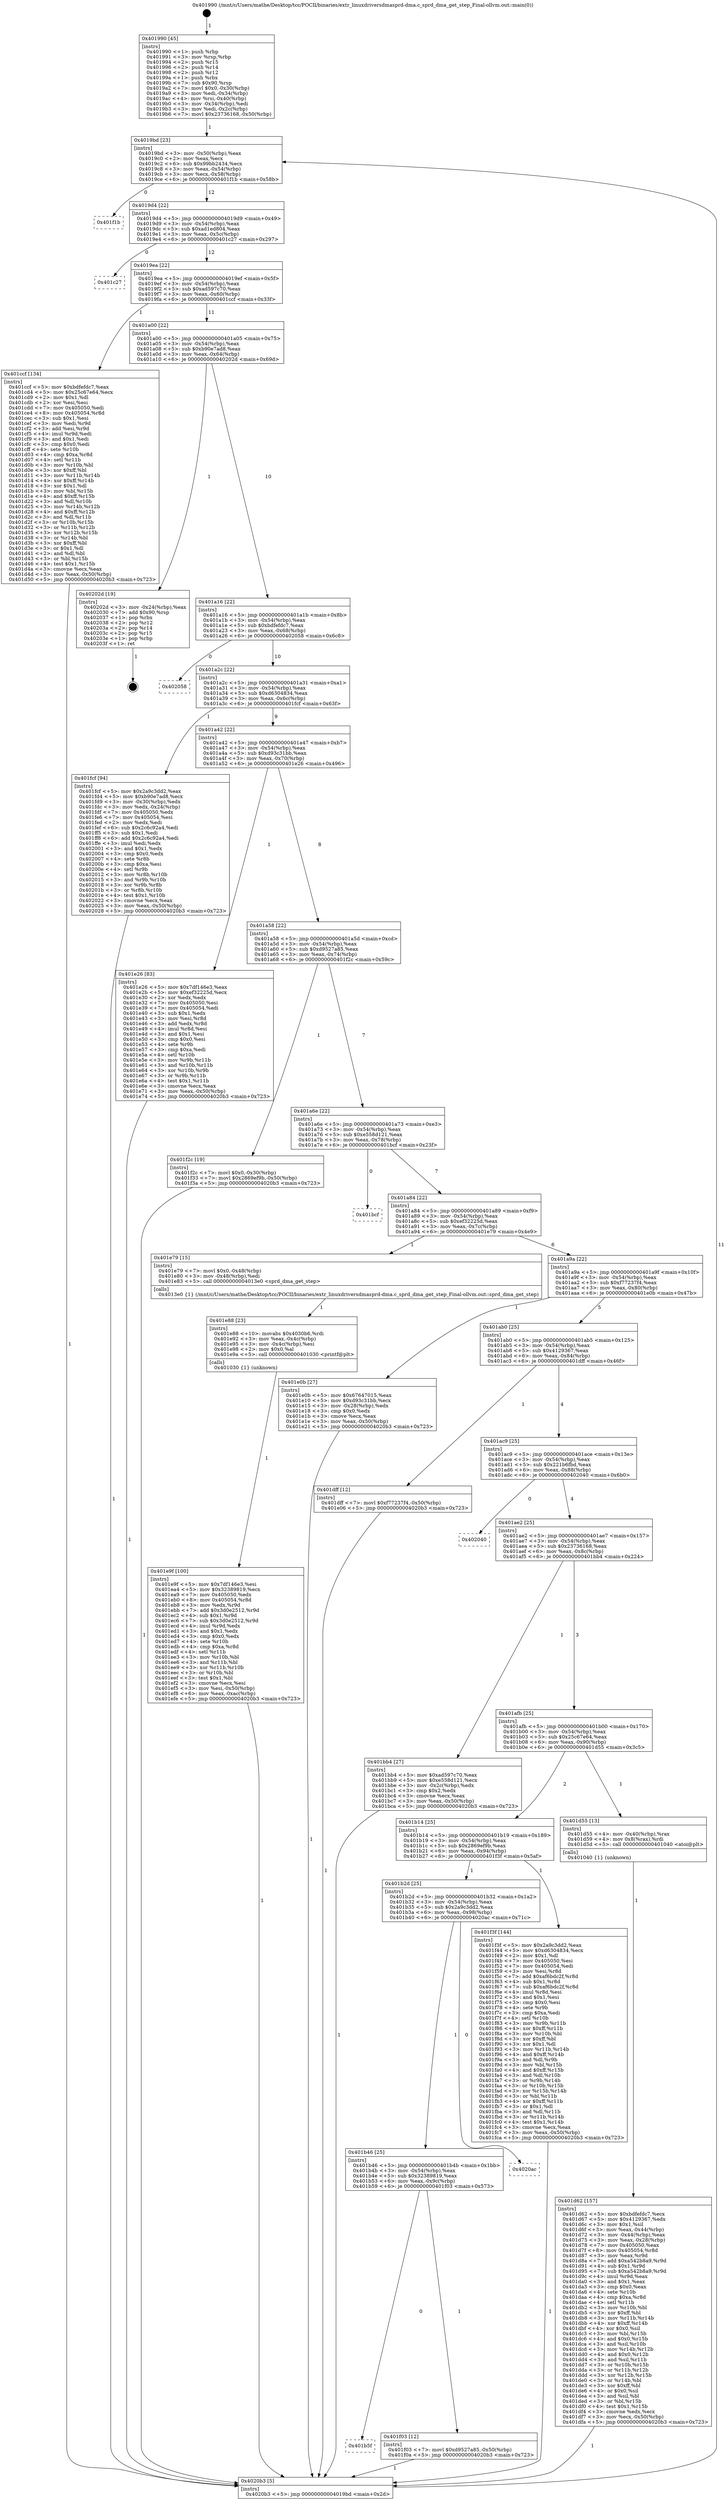 digraph "0x401990" {
  label = "0x401990 (/mnt/c/Users/mathe/Desktop/tcc/POCII/binaries/extr_linuxdriversdmasprd-dma.c_sprd_dma_get_step_Final-ollvm.out::main(0))"
  labelloc = "t"
  node[shape=record]

  Entry [label="",width=0.3,height=0.3,shape=circle,fillcolor=black,style=filled]
  "0x4019bd" [label="{
     0x4019bd [23]\l
     | [instrs]\l
     &nbsp;&nbsp;0x4019bd \<+3\>: mov -0x50(%rbp),%eax\l
     &nbsp;&nbsp;0x4019c0 \<+2\>: mov %eax,%ecx\l
     &nbsp;&nbsp;0x4019c2 \<+6\>: sub $0x99bb2434,%ecx\l
     &nbsp;&nbsp;0x4019c8 \<+3\>: mov %eax,-0x54(%rbp)\l
     &nbsp;&nbsp;0x4019cb \<+3\>: mov %ecx,-0x58(%rbp)\l
     &nbsp;&nbsp;0x4019ce \<+6\>: je 0000000000401f1b \<main+0x58b\>\l
  }"]
  "0x401f1b" [label="{
     0x401f1b\l
  }", style=dashed]
  "0x4019d4" [label="{
     0x4019d4 [22]\l
     | [instrs]\l
     &nbsp;&nbsp;0x4019d4 \<+5\>: jmp 00000000004019d9 \<main+0x49\>\l
     &nbsp;&nbsp;0x4019d9 \<+3\>: mov -0x54(%rbp),%eax\l
     &nbsp;&nbsp;0x4019dc \<+5\>: sub $0xad1ed804,%eax\l
     &nbsp;&nbsp;0x4019e1 \<+3\>: mov %eax,-0x5c(%rbp)\l
     &nbsp;&nbsp;0x4019e4 \<+6\>: je 0000000000401c27 \<main+0x297\>\l
  }"]
  Exit [label="",width=0.3,height=0.3,shape=circle,fillcolor=black,style=filled,peripheries=2]
  "0x401c27" [label="{
     0x401c27\l
  }", style=dashed]
  "0x4019ea" [label="{
     0x4019ea [22]\l
     | [instrs]\l
     &nbsp;&nbsp;0x4019ea \<+5\>: jmp 00000000004019ef \<main+0x5f\>\l
     &nbsp;&nbsp;0x4019ef \<+3\>: mov -0x54(%rbp),%eax\l
     &nbsp;&nbsp;0x4019f2 \<+5\>: sub $0xad597c70,%eax\l
     &nbsp;&nbsp;0x4019f7 \<+3\>: mov %eax,-0x60(%rbp)\l
     &nbsp;&nbsp;0x4019fa \<+6\>: je 0000000000401ccf \<main+0x33f\>\l
  }"]
  "0x401b5f" [label="{
     0x401b5f\l
  }", style=dashed]
  "0x401ccf" [label="{
     0x401ccf [134]\l
     | [instrs]\l
     &nbsp;&nbsp;0x401ccf \<+5\>: mov $0xbdfefdc7,%eax\l
     &nbsp;&nbsp;0x401cd4 \<+5\>: mov $0x25c67e64,%ecx\l
     &nbsp;&nbsp;0x401cd9 \<+2\>: mov $0x1,%dl\l
     &nbsp;&nbsp;0x401cdb \<+2\>: xor %esi,%esi\l
     &nbsp;&nbsp;0x401cdd \<+7\>: mov 0x405050,%edi\l
     &nbsp;&nbsp;0x401ce4 \<+8\>: mov 0x405054,%r8d\l
     &nbsp;&nbsp;0x401cec \<+3\>: sub $0x1,%esi\l
     &nbsp;&nbsp;0x401cef \<+3\>: mov %edi,%r9d\l
     &nbsp;&nbsp;0x401cf2 \<+3\>: add %esi,%r9d\l
     &nbsp;&nbsp;0x401cf5 \<+4\>: imul %r9d,%edi\l
     &nbsp;&nbsp;0x401cf9 \<+3\>: and $0x1,%edi\l
     &nbsp;&nbsp;0x401cfc \<+3\>: cmp $0x0,%edi\l
     &nbsp;&nbsp;0x401cff \<+4\>: sete %r10b\l
     &nbsp;&nbsp;0x401d03 \<+4\>: cmp $0xa,%r8d\l
     &nbsp;&nbsp;0x401d07 \<+4\>: setl %r11b\l
     &nbsp;&nbsp;0x401d0b \<+3\>: mov %r10b,%bl\l
     &nbsp;&nbsp;0x401d0e \<+3\>: xor $0xff,%bl\l
     &nbsp;&nbsp;0x401d11 \<+3\>: mov %r11b,%r14b\l
     &nbsp;&nbsp;0x401d14 \<+4\>: xor $0xff,%r14b\l
     &nbsp;&nbsp;0x401d18 \<+3\>: xor $0x1,%dl\l
     &nbsp;&nbsp;0x401d1b \<+3\>: mov %bl,%r15b\l
     &nbsp;&nbsp;0x401d1e \<+4\>: and $0xff,%r15b\l
     &nbsp;&nbsp;0x401d22 \<+3\>: and %dl,%r10b\l
     &nbsp;&nbsp;0x401d25 \<+3\>: mov %r14b,%r12b\l
     &nbsp;&nbsp;0x401d28 \<+4\>: and $0xff,%r12b\l
     &nbsp;&nbsp;0x401d2c \<+3\>: and %dl,%r11b\l
     &nbsp;&nbsp;0x401d2f \<+3\>: or %r10b,%r15b\l
     &nbsp;&nbsp;0x401d32 \<+3\>: or %r11b,%r12b\l
     &nbsp;&nbsp;0x401d35 \<+3\>: xor %r12b,%r15b\l
     &nbsp;&nbsp;0x401d38 \<+3\>: or %r14b,%bl\l
     &nbsp;&nbsp;0x401d3b \<+3\>: xor $0xff,%bl\l
     &nbsp;&nbsp;0x401d3e \<+3\>: or $0x1,%dl\l
     &nbsp;&nbsp;0x401d41 \<+2\>: and %dl,%bl\l
     &nbsp;&nbsp;0x401d43 \<+3\>: or %bl,%r15b\l
     &nbsp;&nbsp;0x401d46 \<+4\>: test $0x1,%r15b\l
     &nbsp;&nbsp;0x401d4a \<+3\>: cmovne %ecx,%eax\l
     &nbsp;&nbsp;0x401d4d \<+3\>: mov %eax,-0x50(%rbp)\l
     &nbsp;&nbsp;0x401d50 \<+5\>: jmp 00000000004020b3 \<main+0x723\>\l
  }"]
  "0x401a00" [label="{
     0x401a00 [22]\l
     | [instrs]\l
     &nbsp;&nbsp;0x401a00 \<+5\>: jmp 0000000000401a05 \<main+0x75\>\l
     &nbsp;&nbsp;0x401a05 \<+3\>: mov -0x54(%rbp),%eax\l
     &nbsp;&nbsp;0x401a08 \<+5\>: sub $0xb90e7ad8,%eax\l
     &nbsp;&nbsp;0x401a0d \<+3\>: mov %eax,-0x64(%rbp)\l
     &nbsp;&nbsp;0x401a10 \<+6\>: je 000000000040202d \<main+0x69d\>\l
  }"]
  "0x401f03" [label="{
     0x401f03 [12]\l
     | [instrs]\l
     &nbsp;&nbsp;0x401f03 \<+7\>: movl $0xd9527a85,-0x50(%rbp)\l
     &nbsp;&nbsp;0x401f0a \<+5\>: jmp 00000000004020b3 \<main+0x723\>\l
  }"]
  "0x40202d" [label="{
     0x40202d [19]\l
     | [instrs]\l
     &nbsp;&nbsp;0x40202d \<+3\>: mov -0x24(%rbp),%eax\l
     &nbsp;&nbsp;0x402030 \<+7\>: add $0x90,%rsp\l
     &nbsp;&nbsp;0x402037 \<+1\>: pop %rbx\l
     &nbsp;&nbsp;0x402038 \<+2\>: pop %r12\l
     &nbsp;&nbsp;0x40203a \<+2\>: pop %r14\l
     &nbsp;&nbsp;0x40203c \<+2\>: pop %r15\l
     &nbsp;&nbsp;0x40203e \<+1\>: pop %rbp\l
     &nbsp;&nbsp;0x40203f \<+1\>: ret\l
  }"]
  "0x401a16" [label="{
     0x401a16 [22]\l
     | [instrs]\l
     &nbsp;&nbsp;0x401a16 \<+5\>: jmp 0000000000401a1b \<main+0x8b\>\l
     &nbsp;&nbsp;0x401a1b \<+3\>: mov -0x54(%rbp),%eax\l
     &nbsp;&nbsp;0x401a1e \<+5\>: sub $0xbdfefdc7,%eax\l
     &nbsp;&nbsp;0x401a23 \<+3\>: mov %eax,-0x68(%rbp)\l
     &nbsp;&nbsp;0x401a26 \<+6\>: je 0000000000402058 \<main+0x6c8\>\l
  }"]
  "0x401b46" [label="{
     0x401b46 [25]\l
     | [instrs]\l
     &nbsp;&nbsp;0x401b46 \<+5\>: jmp 0000000000401b4b \<main+0x1bb\>\l
     &nbsp;&nbsp;0x401b4b \<+3\>: mov -0x54(%rbp),%eax\l
     &nbsp;&nbsp;0x401b4e \<+5\>: sub $0x32389819,%eax\l
     &nbsp;&nbsp;0x401b53 \<+6\>: mov %eax,-0x9c(%rbp)\l
     &nbsp;&nbsp;0x401b59 \<+6\>: je 0000000000401f03 \<main+0x573\>\l
  }"]
  "0x402058" [label="{
     0x402058\l
  }", style=dashed]
  "0x401a2c" [label="{
     0x401a2c [22]\l
     | [instrs]\l
     &nbsp;&nbsp;0x401a2c \<+5\>: jmp 0000000000401a31 \<main+0xa1\>\l
     &nbsp;&nbsp;0x401a31 \<+3\>: mov -0x54(%rbp),%eax\l
     &nbsp;&nbsp;0x401a34 \<+5\>: sub $0xd6304834,%eax\l
     &nbsp;&nbsp;0x401a39 \<+3\>: mov %eax,-0x6c(%rbp)\l
     &nbsp;&nbsp;0x401a3c \<+6\>: je 0000000000401fcf \<main+0x63f\>\l
  }"]
  "0x4020ac" [label="{
     0x4020ac\l
  }", style=dashed]
  "0x401fcf" [label="{
     0x401fcf [94]\l
     | [instrs]\l
     &nbsp;&nbsp;0x401fcf \<+5\>: mov $0x2a9c3dd2,%eax\l
     &nbsp;&nbsp;0x401fd4 \<+5\>: mov $0xb90e7ad8,%ecx\l
     &nbsp;&nbsp;0x401fd9 \<+3\>: mov -0x30(%rbp),%edx\l
     &nbsp;&nbsp;0x401fdc \<+3\>: mov %edx,-0x24(%rbp)\l
     &nbsp;&nbsp;0x401fdf \<+7\>: mov 0x405050,%edx\l
     &nbsp;&nbsp;0x401fe6 \<+7\>: mov 0x405054,%esi\l
     &nbsp;&nbsp;0x401fed \<+2\>: mov %edx,%edi\l
     &nbsp;&nbsp;0x401fef \<+6\>: sub $0x2c6c92a4,%edi\l
     &nbsp;&nbsp;0x401ff5 \<+3\>: sub $0x1,%edi\l
     &nbsp;&nbsp;0x401ff8 \<+6\>: add $0x2c6c92a4,%edi\l
     &nbsp;&nbsp;0x401ffe \<+3\>: imul %edi,%edx\l
     &nbsp;&nbsp;0x402001 \<+3\>: and $0x1,%edx\l
     &nbsp;&nbsp;0x402004 \<+3\>: cmp $0x0,%edx\l
     &nbsp;&nbsp;0x402007 \<+4\>: sete %r8b\l
     &nbsp;&nbsp;0x40200b \<+3\>: cmp $0xa,%esi\l
     &nbsp;&nbsp;0x40200e \<+4\>: setl %r9b\l
     &nbsp;&nbsp;0x402012 \<+3\>: mov %r8b,%r10b\l
     &nbsp;&nbsp;0x402015 \<+3\>: and %r9b,%r10b\l
     &nbsp;&nbsp;0x402018 \<+3\>: xor %r9b,%r8b\l
     &nbsp;&nbsp;0x40201b \<+3\>: or %r8b,%r10b\l
     &nbsp;&nbsp;0x40201e \<+4\>: test $0x1,%r10b\l
     &nbsp;&nbsp;0x402022 \<+3\>: cmovne %ecx,%eax\l
     &nbsp;&nbsp;0x402025 \<+3\>: mov %eax,-0x50(%rbp)\l
     &nbsp;&nbsp;0x402028 \<+5\>: jmp 00000000004020b3 \<main+0x723\>\l
  }"]
  "0x401a42" [label="{
     0x401a42 [22]\l
     | [instrs]\l
     &nbsp;&nbsp;0x401a42 \<+5\>: jmp 0000000000401a47 \<main+0xb7\>\l
     &nbsp;&nbsp;0x401a47 \<+3\>: mov -0x54(%rbp),%eax\l
     &nbsp;&nbsp;0x401a4a \<+5\>: sub $0xd93c31bb,%eax\l
     &nbsp;&nbsp;0x401a4f \<+3\>: mov %eax,-0x70(%rbp)\l
     &nbsp;&nbsp;0x401a52 \<+6\>: je 0000000000401e26 \<main+0x496\>\l
  }"]
  "0x401b2d" [label="{
     0x401b2d [25]\l
     | [instrs]\l
     &nbsp;&nbsp;0x401b2d \<+5\>: jmp 0000000000401b32 \<main+0x1a2\>\l
     &nbsp;&nbsp;0x401b32 \<+3\>: mov -0x54(%rbp),%eax\l
     &nbsp;&nbsp;0x401b35 \<+5\>: sub $0x2a9c3dd2,%eax\l
     &nbsp;&nbsp;0x401b3a \<+6\>: mov %eax,-0x98(%rbp)\l
     &nbsp;&nbsp;0x401b40 \<+6\>: je 00000000004020ac \<main+0x71c\>\l
  }"]
  "0x401e26" [label="{
     0x401e26 [83]\l
     | [instrs]\l
     &nbsp;&nbsp;0x401e26 \<+5\>: mov $0x7df146e3,%eax\l
     &nbsp;&nbsp;0x401e2b \<+5\>: mov $0xef32225d,%ecx\l
     &nbsp;&nbsp;0x401e30 \<+2\>: xor %edx,%edx\l
     &nbsp;&nbsp;0x401e32 \<+7\>: mov 0x405050,%esi\l
     &nbsp;&nbsp;0x401e39 \<+7\>: mov 0x405054,%edi\l
     &nbsp;&nbsp;0x401e40 \<+3\>: sub $0x1,%edx\l
     &nbsp;&nbsp;0x401e43 \<+3\>: mov %esi,%r8d\l
     &nbsp;&nbsp;0x401e46 \<+3\>: add %edx,%r8d\l
     &nbsp;&nbsp;0x401e49 \<+4\>: imul %r8d,%esi\l
     &nbsp;&nbsp;0x401e4d \<+3\>: and $0x1,%esi\l
     &nbsp;&nbsp;0x401e50 \<+3\>: cmp $0x0,%esi\l
     &nbsp;&nbsp;0x401e53 \<+4\>: sete %r9b\l
     &nbsp;&nbsp;0x401e57 \<+3\>: cmp $0xa,%edi\l
     &nbsp;&nbsp;0x401e5a \<+4\>: setl %r10b\l
     &nbsp;&nbsp;0x401e5e \<+3\>: mov %r9b,%r11b\l
     &nbsp;&nbsp;0x401e61 \<+3\>: and %r10b,%r11b\l
     &nbsp;&nbsp;0x401e64 \<+3\>: xor %r10b,%r9b\l
     &nbsp;&nbsp;0x401e67 \<+3\>: or %r9b,%r11b\l
     &nbsp;&nbsp;0x401e6a \<+4\>: test $0x1,%r11b\l
     &nbsp;&nbsp;0x401e6e \<+3\>: cmovne %ecx,%eax\l
     &nbsp;&nbsp;0x401e71 \<+3\>: mov %eax,-0x50(%rbp)\l
     &nbsp;&nbsp;0x401e74 \<+5\>: jmp 00000000004020b3 \<main+0x723\>\l
  }"]
  "0x401a58" [label="{
     0x401a58 [22]\l
     | [instrs]\l
     &nbsp;&nbsp;0x401a58 \<+5\>: jmp 0000000000401a5d \<main+0xcd\>\l
     &nbsp;&nbsp;0x401a5d \<+3\>: mov -0x54(%rbp),%eax\l
     &nbsp;&nbsp;0x401a60 \<+5\>: sub $0xd9527a85,%eax\l
     &nbsp;&nbsp;0x401a65 \<+3\>: mov %eax,-0x74(%rbp)\l
     &nbsp;&nbsp;0x401a68 \<+6\>: je 0000000000401f2c \<main+0x59c\>\l
  }"]
  "0x401f3f" [label="{
     0x401f3f [144]\l
     | [instrs]\l
     &nbsp;&nbsp;0x401f3f \<+5\>: mov $0x2a9c3dd2,%eax\l
     &nbsp;&nbsp;0x401f44 \<+5\>: mov $0xd6304834,%ecx\l
     &nbsp;&nbsp;0x401f49 \<+2\>: mov $0x1,%dl\l
     &nbsp;&nbsp;0x401f4b \<+7\>: mov 0x405050,%esi\l
     &nbsp;&nbsp;0x401f52 \<+7\>: mov 0x405054,%edi\l
     &nbsp;&nbsp;0x401f59 \<+3\>: mov %esi,%r8d\l
     &nbsp;&nbsp;0x401f5c \<+7\>: add $0xaf6bdc2f,%r8d\l
     &nbsp;&nbsp;0x401f63 \<+4\>: sub $0x1,%r8d\l
     &nbsp;&nbsp;0x401f67 \<+7\>: sub $0xaf6bdc2f,%r8d\l
     &nbsp;&nbsp;0x401f6e \<+4\>: imul %r8d,%esi\l
     &nbsp;&nbsp;0x401f72 \<+3\>: and $0x1,%esi\l
     &nbsp;&nbsp;0x401f75 \<+3\>: cmp $0x0,%esi\l
     &nbsp;&nbsp;0x401f78 \<+4\>: sete %r9b\l
     &nbsp;&nbsp;0x401f7c \<+3\>: cmp $0xa,%edi\l
     &nbsp;&nbsp;0x401f7f \<+4\>: setl %r10b\l
     &nbsp;&nbsp;0x401f83 \<+3\>: mov %r9b,%r11b\l
     &nbsp;&nbsp;0x401f86 \<+4\>: xor $0xff,%r11b\l
     &nbsp;&nbsp;0x401f8a \<+3\>: mov %r10b,%bl\l
     &nbsp;&nbsp;0x401f8d \<+3\>: xor $0xff,%bl\l
     &nbsp;&nbsp;0x401f90 \<+3\>: xor $0x1,%dl\l
     &nbsp;&nbsp;0x401f93 \<+3\>: mov %r11b,%r14b\l
     &nbsp;&nbsp;0x401f96 \<+4\>: and $0xff,%r14b\l
     &nbsp;&nbsp;0x401f9a \<+3\>: and %dl,%r9b\l
     &nbsp;&nbsp;0x401f9d \<+3\>: mov %bl,%r15b\l
     &nbsp;&nbsp;0x401fa0 \<+4\>: and $0xff,%r15b\l
     &nbsp;&nbsp;0x401fa4 \<+3\>: and %dl,%r10b\l
     &nbsp;&nbsp;0x401fa7 \<+3\>: or %r9b,%r14b\l
     &nbsp;&nbsp;0x401faa \<+3\>: or %r10b,%r15b\l
     &nbsp;&nbsp;0x401fad \<+3\>: xor %r15b,%r14b\l
     &nbsp;&nbsp;0x401fb0 \<+3\>: or %bl,%r11b\l
     &nbsp;&nbsp;0x401fb3 \<+4\>: xor $0xff,%r11b\l
     &nbsp;&nbsp;0x401fb7 \<+3\>: or $0x1,%dl\l
     &nbsp;&nbsp;0x401fba \<+3\>: and %dl,%r11b\l
     &nbsp;&nbsp;0x401fbd \<+3\>: or %r11b,%r14b\l
     &nbsp;&nbsp;0x401fc0 \<+4\>: test $0x1,%r14b\l
     &nbsp;&nbsp;0x401fc4 \<+3\>: cmovne %ecx,%eax\l
     &nbsp;&nbsp;0x401fc7 \<+3\>: mov %eax,-0x50(%rbp)\l
     &nbsp;&nbsp;0x401fca \<+5\>: jmp 00000000004020b3 \<main+0x723\>\l
  }"]
  "0x401f2c" [label="{
     0x401f2c [19]\l
     | [instrs]\l
     &nbsp;&nbsp;0x401f2c \<+7\>: movl $0x0,-0x30(%rbp)\l
     &nbsp;&nbsp;0x401f33 \<+7\>: movl $0x2869ef9b,-0x50(%rbp)\l
     &nbsp;&nbsp;0x401f3a \<+5\>: jmp 00000000004020b3 \<main+0x723\>\l
  }"]
  "0x401a6e" [label="{
     0x401a6e [22]\l
     | [instrs]\l
     &nbsp;&nbsp;0x401a6e \<+5\>: jmp 0000000000401a73 \<main+0xe3\>\l
     &nbsp;&nbsp;0x401a73 \<+3\>: mov -0x54(%rbp),%eax\l
     &nbsp;&nbsp;0x401a76 \<+5\>: sub $0xe558d121,%eax\l
     &nbsp;&nbsp;0x401a7b \<+3\>: mov %eax,-0x78(%rbp)\l
     &nbsp;&nbsp;0x401a7e \<+6\>: je 0000000000401bcf \<main+0x23f\>\l
  }"]
  "0x401e9f" [label="{
     0x401e9f [100]\l
     | [instrs]\l
     &nbsp;&nbsp;0x401e9f \<+5\>: mov $0x7df146e3,%esi\l
     &nbsp;&nbsp;0x401ea4 \<+5\>: mov $0x32389819,%ecx\l
     &nbsp;&nbsp;0x401ea9 \<+7\>: mov 0x405050,%edx\l
     &nbsp;&nbsp;0x401eb0 \<+8\>: mov 0x405054,%r8d\l
     &nbsp;&nbsp;0x401eb8 \<+3\>: mov %edx,%r9d\l
     &nbsp;&nbsp;0x401ebb \<+7\>: add $0x3d0e2512,%r9d\l
     &nbsp;&nbsp;0x401ec2 \<+4\>: sub $0x1,%r9d\l
     &nbsp;&nbsp;0x401ec6 \<+7\>: sub $0x3d0e2512,%r9d\l
     &nbsp;&nbsp;0x401ecd \<+4\>: imul %r9d,%edx\l
     &nbsp;&nbsp;0x401ed1 \<+3\>: and $0x1,%edx\l
     &nbsp;&nbsp;0x401ed4 \<+3\>: cmp $0x0,%edx\l
     &nbsp;&nbsp;0x401ed7 \<+4\>: sete %r10b\l
     &nbsp;&nbsp;0x401edb \<+4\>: cmp $0xa,%r8d\l
     &nbsp;&nbsp;0x401edf \<+4\>: setl %r11b\l
     &nbsp;&nbsp;0x401ee3 \<+3\>: mov %r10b,%bl\l
     &nbsp;&nbsp;0x401ee6 \<+3\>: and %r11b,%bl\l
     &nbsp;&nbsp;0x401ee9 \<+3\>: xor %r11b,%r10b\l
     &nbsp;&nbsp;0x401eec \<+3\>: or %r10b,%bl\l
     &nbsp;&nbsp;0x401eef \<+3\>: test $0x1,%bl\l
     &nbsp;&nbsp;0x401ef2 \<+3\>: cmovne %ecx,%esi\l
     &nbsp;&nbsp;0x401ef5 \<+3\>: mov %esi,-0x50(%rbp)\l
     &nbsp;&nbsp;0x401ef8 \<+6\>: mov %eax,-0xac(%rbp)\l
     &nbsp;&nbsp;0x401efe \<+5\>: jmp 00000000004020b3 \<main+0x723\>\l
  }"]
  "0x401bcf" [label="{
     0x401bcf\l
  }", style=dashed]
  "0x401a84" [label="{
     0x401a84 [22]\l
     | [instrs]\l
     &nbsp;&nbsp;0x401a84 \<+5\>: jmp 0000000000401a89 \<main+0xf9\>\l
     &nbsp;&nbsp;0x401a89 \<+3\>: mov -0x54(%rbp),%eax\l
     &nbsp;&nbsp;0x401a8c \<+5\>: sub $0xef32225d,%eax\l
     &nbsp;&nbsp;0x401a91 \<+3\>: mov %eax,-0x7c(%rbp)\l
     &nbsp;&nbsp;0x401a94 \<+6\>: je 0000000000401e79 \<main+0x4e9\>\l
  }"]
  "0x401e88" [label="{
     0x401e88 [23]\l
     | [instrs]\l
     &nbsp;&nbsp;0x401e88 \<+10\>: movabs $0x4030b6,%rdi\l
     &nbsp;&nbsp;0x401e92 \<+3\>: mov %eax,-0x4c(%rbp)\l
     &nbsp;&nbsp;0x401e95 \<+3\>: mov -0x4c(%rbp),%esi\l
     &nbsp;&nbsp;0x401e98 \<+2\>: mov $0x0,%al\l
     &nbsp;&nbsp;0x401e9a \<+5\>: call 0000000000401030 \<printf@plt\>\l
     | [calls]\l
     &nbsp;&nbsp;0x401030 \{1\} (unknown)\l
  }"]
  "0x401e79" [label="{
     0x401e79 [15]\l
     | [instrs]\l
     &nbsp;&nbsp;0x401e79 \<+7\>: movl $0x0,-0x48(%rbp)\l
     &nbsp;&nbsp;0x401e80 \<+3\>: mov -0x48(%rbp),%edi\l
     &nbsp;&nbsp;0x401e83 \<+5\>: call 00000000004013e0 \<sprd_dma_get_step\>\l
     | [calls]\l
     &nbsp;&nbsp;0x4013e0 \{1\} (/mnt/c/Users/mathe/Desktop/tcc/POCII/binaries/extr_linuxdriversdmasprd-dma.c_sprd_dma_get_step_Final-ollvm.out::sprd_dma_get_step)\l
  }"]
  "0x401a9a" [label="{
     0x401a9a [22]\l
     | [instrs]\l
     &nbsp;&nbsp;0x401a9a \<+5\>: jmp 0000000000401a9f \<main+0x10f\>\l
     &nbsp;&nbsp;0x401a9f \<+3\>: mov -0x54(%rbp),%eax\l
     &nbsp;&nbsp;0x401aa2 \<+5\>: sub $0xf77237f4,%eax\l
     &nbsp;&nbsp;0x401aa7 \<+3\>: mov %eax,-0x80(%rbp)\l
     &nbsp;&nbsp;0x401aaa \<+6\>: je 0000000000401e0b \<main+0x47b\>\l
  }"]
  "0x401d62" [label="{
     0x401d62 [157]\l
     | [instrs]\l
     &nbsp;&nbsp;0x401d62 \<+5\>: mov $0xbdfefdc7,%ecx\l
     &nbsp;&nbsp;0x401d67 \<+5\>: mov $0x4129367,%edx\l
     &nbsp;&nbsp;0x401d6c \<+3\>: mov $0x1,%sil\l
     &nbsp;&nbsp;0x401d6f \<+3\>: mov %eax,-0x44(%rbp)\l
     &nbsp;&nbsp;0x401d72 \<+3\>: mov -0x44(%rbp),%eax\l
     &nbsp;&nbsp;0x401d75 \<+3\>: mov %eax,-0x28(%rbp)\l
     &nbsp;&nbsp;0x401d78 \<+7\>: mov 0x405050,%eax\l
     &nbsp;&nbsp;0x401d7f \<+8\>: mov 0x405054,%r8d\l
     &nbsp;&nbsp;0x401d87 \<+3\>: mov %eax,%r9d\l
     &nbsp;&nbsp;0x401d8a \<+7\>: add $0xa542b8a9,%r9d\l
     &nbsp;&nbsp;0x401d91 \<+4\>: sub $0x1,%r9d\l
     &nbsp;&nbsp;0x401d95 \<+7\>: sub $0xa542b8a9,%r9d\l
     &nbsp;&nbsp;0x401d9c \<+4\>: imul %r9d,%eax\l
     &nbsp;&nbsp;0x401da0 \<+3\>: and $0x1,%eax\l
     &nbsp;&nbsp;0x401da3 \<+3\>: cmp $0x0,%eax\l
     &nbsp;&nbsp;0x401da6 \<+4\>: sete %r10b\l
     &nbsp;&nbsp;0x401daa \<+4\>: cmp $0xa,%r8d\l
     &nbsp;&nbsp;0x401dae \<+4\>: setl %r11b\l
     &nbsp;&nbsp;0x401db2 \<+3\>: mov %r10b,%bl\l
     &nbsp;&nbsp;0x401db5 \<+3\>: xor $0xff,%bl\l
     &nbsp;&nbsp;0x401db8 \<+3\>: mov %r11b,%r14b\l
     &nbsp;&nbsp;0x401dbb \<+4\>: xor $0xff,%r14b\l
     &nbsp;&nbsp;0x401dbf \<+4\>: xor $0x0,%sil\l
     &nbsp;&nbsp;0x401dc3 \<+3\>: mov %bl,%r15b\l
     &nbsp;&nbsp;0x401dc6 \<+4\>: and $0x0,%r15b\l
     &nbsp;&nbsp;0x401dca \<+3\>: and %sil,%r10b\l
     &nbsp;&nbsp;0x401dcd \<+3\>: mov %r14b,%r12b\l
     &nbsp;&nbsp;0x401dd0 \<+4\>: and $0x0,%r12b\l
     &nbsp;&nbsp;0x401dd4 \<+3\>: and %sil,%r11b\l
     &nbsp;&nbsp;0x401dd7 \<+3\>: or %r10b,%r15b\l
     &nbsp;&nbsp;0x401dda \<+3\>: or %r11b,%r12b\l
     &nbsp;&nbsp;0x401ddd \<+3\>: xor %r12b,%r15b\l
     &nbsp;&nbsp;0x401de0 \<+3\>: or %r14b,%bl\l
     &nbsp;&nbsp;0x401de3 \<+3\>: xor $0xff,%bl\l
     &nbsp;&nbsp;0x401de6 \<+4\>: or $0x0,%sil\l
     &nbsp;&nbsp;0x401dea \<+3\>: and %sil,%bl\l
     &nbsp;&nbsp;0x401ded \<+3\>: or %bl,%r15b\l
     &nbsp;&nbsp;0x401df0 \<+4\>: test $0x1,%r15b\l
     &nbsp;&nbsp;0x401df4 \<+3\>: cmovne %edx,%ecx\l
     &nbsp;&nbsp;0x401df7 \<+3\>: mov %ecx,-0x50(%rbp)\l
     &nbsp;&nbsp;0x401dfa \<+5\>: jmp 00000000004020b3 \<main+0x723\>\l
  }"]
  "0x401e0b" [label="{
     0x401e0b [27]\l
     | [instrs]\l
     &nbsp;&nbsp;0x401e0b \<+5\>: mov $0x67647015,%eax\l
     &nbsp;&nbsp;0x401e10 \<+5\>: mov $0xd93c31bb,%ecx\l
     &nbsp;&nbsp;0x401e15 \<+3\>: mov -0x28(%rbp),%edx\l
     &nbsp;&nbsp;0x401e18 \<+3\>: cmp $0x0,%edx\l
     &nbsp;&nbsp;0x401e1b \<+3\>: cmove %ecx,%eax\l
     &nbsp;&nbsp;0x401e1e \<+3\>: mov %eax,-0x50(%rbp)\l
     &nbsp;&nbsp;0x401e21 \<+5\>: jmp 00000000004020b3 \<main+0x723\>\l
  }"]
  "0x401ab0" [label="{
     0x401ab0 [25]\l
     | [instrs]\l
     &nbsp;&nbsp;0x401ab0 \<+5\>: jmp 0000000000401ab5 \<main+0x125\>\l
     &nbsp;&nbsp;0x401ab5 \<+3\>: mov -0x54(%rbp),%eax\l
     &nbsp;&nbsp;0x401ab8 \<+5\>: sub $0x4129367,%eax\l
     &nbsp;&nbsp;0x401abd \<+6\>: mov %eax,-0x84(%rbp)\l
     &nbsp;&nbsp;0x401ac3 \<+6\>: je 0000000000401dff \<main+0x46f\>\l
  }"]
  "0x401b14" [label="{
     0x401b14 [25]\l
     | [instrs]\l
     &nbsp;&nbsp;0x401b14 \<+5\>: jmp 0000000000401b19 \<main+0x189\>\l
     &nbsp;&nbsp;0x401b19 \<+3\>: mov -0x54(%rbp),%eax\l
     &nbsp;&nbsp;0x401b1c \<+5\>: sub $0x2869ef9b,%eax\l
     &nbsp;&nbsp;0x401b21 \<+6\>: mov %eax,-0x94(%rbp)\l
     &nbsp;&nbsp;0x401b27 \<+6\>: je 0000000000401f3f \<main+0x5af\>\l
  }"]
  "0x401dff" [label="{
     0x401dff [12]\l
     | [instrs]\l
     &nbsp;&nbsp;0x401dff \<+7\>: movl $0xf77237f4,-0x50(%rbp)\l
     &nbsp;&nbsp;0x401e06 \<+5\>: jmp 00000000004020b3 \<main+0x723\>\l
  }"]
  "0x401ac9" [label="{
     0x401ac9 [25]\l
     | [instrs]\l
     &nbsp;&nbsp;0x401ac9 \<+5\>: jmp 0000000000401ace \<main+0x13e\>\l
     &nbsp;&nbsp;0x401ace \<+3\>: mov -0x54(%rbp),%eax\l
     &nbsp;&nbsp;0x401ad1 \<+5\>: sub $0x221b6fbd,%eax\l
     &nbsp;&nbsp;0x401ad6 \<+6\>: mov %eax,-0x88(%rbp)\l
     &nbsp;&nbsp;0x401adc \<+6\>: je 0000000000402040 \<main+0x6b0\>\l
  }"]
  "0x401d55" [label="{
     0x401d55 [13]\l
     | [instrs]\l
     &nbsp;&nbsp;0x401d55 \<+4\>: mov -0x40(%rbp),%rax\l
     &nbsp;&nbsp;0x401d59 \<+4\>: mov 0x8(%rax),%rdi\l
     &nbsp;&nbsp;0x401d5d \<+5\>: call 0000000000401040 \<atoi@plt\>\l
     | [calls]\l
     &nbsp;&nbsp;0x401040 \{1\} (unknown)\l
  }"]
  "0x402040" [label="{
     0x402040\l
  }", style=dashed]
  "0x401ae2" [label="{
     0x401ae2 [25]\l
     | [instrs]\l
     &nbsp;&nbsp;0x401ae2 \<+5\>: jmp 0000000000401ae7 \<main+0x157\>\l
     &nbsp;&nbsp;0x401ae7 \<+3\>: mov -0x54(%rbp),%eax\l
     &nbsp;&nbsp;0x401aea \<+5\>: sub $0x23736168,%eax\l
     &nbsp;&nbsp;0x401aef \<+6\>: mov %eax,-0x8c(%rbp)\l
     &nbsp;&nbsp;0x401af5 \<+6\>: je 0000000000401bb4 \<main+0x224\>\l
  }"]
  "0x401990" [label="{
     0x401990 [45]\l
     | [instrs]\l
     &nbsp;&nbsp;0x401990 \<+1\>: push %rbp\l
     &nbsp;&nbsp;0x401991 \<+3\>: mov %rsp,%rbp\l
     &nbsp;&nbsp;0x401994 \<+2\>: push %r15\l
     &nbsp;&nbsp;0x401996 \<+2\>: push %r14\l
     &nbsp;&nbsp;0x401998 \<+2\>: push %r12\l
     &nbsp;&nbsp;0x40199a \<+1\>: push %rbx\l
     &nbsp;&nbsp;0x40199b \<+7\>: sub $0x90,%rsp\l
     &nbsp;&nbsp;0x4019a2 \<+7\>: movl $0x0,-0x30(%rbp)\l
     &nbsp;&nbsp;0x4019a9 \<+3\>: mov %edi,-0x34(%rbp)\l
     &nbsp;&nbsp;0x4019ac \<+4\>: mov %rsi,-0x40(%rbp)\l
     &nbsp;&nbsp;0x4019b0 \<+3\>: mov -0x34(%rbp),%edi\l
     &nbsp;&nbsp;0x4019b3 \<+3\>: mov %edi,-0x2c(%rbp)\l
     &nbsp;&nbsp;0x4019b6 \<+7\>: movl $0x23736168,-0x50(%rbp)\l
  }"]
  "0x401bb4" [label="{
     0x401bb4 [27]\l
     | [instrs]\l
     &nbsp;&nbsp;0x401bb4 \<+5\>: mov $0xad597c70,%eax\l
     &nbsp;&nbsp;0x401bb9 \<+5\>: mov $0xe558d121,%ecx\l
     &nbsp;&nbsp;0x401bbe \<+3\>: mov -0x2c(%rbp),%edx\l
     &nbsp;&nbsp;0x401bc1 \<+3\>: cmp $0x2,%edx\l
     &nbsp;&nbsp;0x401bc4 \<+3\>: cmovne %ecx,%eax\l
     &nbsp;&nbsp;0x401bc7 \<+3\>: mov %eax,-0x50(%rbp)\l
     &nbsp;&nbsp;0x401bca \<+5\>: jmp 00000000004020b3 \<main+0x723\>\l
  }"]
  "0x401afb" [label="{
     0x401afb [25]\l
     | [instrs]\l
     &nbsp;&nbsp;0x401afb \<+5\>: jmp 0000000000401b00 \<main+0x170\>\l
     &nbsp;&nbsp;0x401b00 \<+3\>: mov -0x54(%rbp),%eax\l
     &nbsp;&nbsp;0x401b03 \<+5\>: sub $0x25c67e64,%eax\l
     &nbsp;&nbsp;0x401b08 \<+6\>: mov %eax,-0x90(%rbp)\l
     &nbsp;&nbsp;0x401b0e \<+6\>: je 0000000000401d55 \<main+0x3c5\>\l
  }"]
  "0x4020b3" [label="{
     0x4020b3 [5]\l
     | [instrs]\l
     &nbsp;&nbsp;0x4020b3 \<+5\>: jmp 00000000004019bd \<main+0x2d\>\l
  }"]
  Entry -> "0x401990" [label=" 1"]
  "0x4019bd" -> "0x401f1b" [label=" 0"]
  "0x4019bd" -> "0x4019d4" [label=" 12"]
  "0x40202d" -> Exit [label=" 1"]
  "0x4019d4" -> "0x401c27" [label=" 0"]
  "0x4019d4" -> "0x4019ea" [label=" 12"]
  "0x401fcf" -> "0x4020b3" [label=" 1"]
  "0x4019ea" -> "0x401ccf" [label=" 1"]
  "0x4019ea" -> "0x401a00" [label=" 11"]
  "0x401f3f" -> "0x4020b3" [label=" 1"]
  "0x401a00" -> "0x40202d" [label=" 1"]
  "0x401a00" -> "0x401a16" [label=" 10"]
  "0x401f2c" -> "0x4020b3" [label=" 1"]
  "0x401a16" -> "0x402058" [label=" 0"]
  "0x401a16" -> "0x401a2c" [label=" 10"]
  "0x401b46" -> "0x401b5f" [label=" 0"]
  "0x401a2c" -> "0x401fcf" [label=" 1"]
  "0x401a2c" -> "0x401a42" [label=" 9"]
  "0x401b46" -> "0x401f03" [label=" 1"]
  "0x401a42" -> "0x401e26" [label=" 1"]
  "0x401a42" -> "0x401a58" [label=" 8"]
  "0x401b2d" -> "0x401b46" [label=" 1"]
  "0x401a58" -> "0x401f2c" [label=" 1"]
  "0x401a58" -> "0x401a6e" [label=" 7"]
  "0x401b2d" -> "0x4020ac" [label=" 0"]
  "0x401a6e" -> "0x401bcf" [label=" 0"]
  "0x401a6e" -> "0x401a84" [label=" 7"]
  "0x401b14" -> "0x401b2d" [label=" 1"]
  "0x401a84" -> "0x401e79" [label=" 1"]
  "0x401a84" -> "0x401a9a" [label=" 6"]
  "0x401b14" -> "0x401f3f" [label=" 1"]
  "0x401a9a" -> "0x401e0b" [label=" 1"]
  "0x401a9a" -> "0x401ab0" [label=" 5"]
  "0x401f03" -> "0x4020b3" [label=" 1"]
  "0x401ab0" -> "0x401dff" [label=" 1"]
  "0x401ab0" -> "0x401ac9" [label=" 4"]
  "0x401e9f" -> "0x4020b3" [label=" 1"]
  "0x401ac9" -> "0x402040" [label=" 0"]
  "0x401ac9" -> "0x401ae2" [label=" 4"]
  "0x401e88" -> "0x401e9f" [label=" 1"]
  "0x401ae2" -> "0x401bb4" [label=" 1"]
  "0x401ae2" -> "0x401afb" [label=" 3"]
  "0x401bb4" -> "0x4020b3" [label=" 1"]
  "0x401990" -> "0x4019bd" [label=" 1"]
  "0x4020b3" -> "0x4019bd" [label=" 11"]
  "0x401ccf" -> "0x4020b3" [label=" 1"]
  "0x401e79" -> "0x401e88" [label=" 1"]
  "0x401afb" -> "0x401d55" [label=" 1"]
  "0x401afb" -> "0x401b14" [label=" 2"]
  "0x401d55" -> "0x401d62" [label=" 1"]
  "0x401d62" -> "0x4020b3" [label=" 1"]
  "0x401dff" -> "0x4020b3" [label=" 1"]
  "0x401e0b" -> "0x4020b3" [label=" 1"]
  "0x401e26" -> "0x4020b3" [label=" 1"]
}
